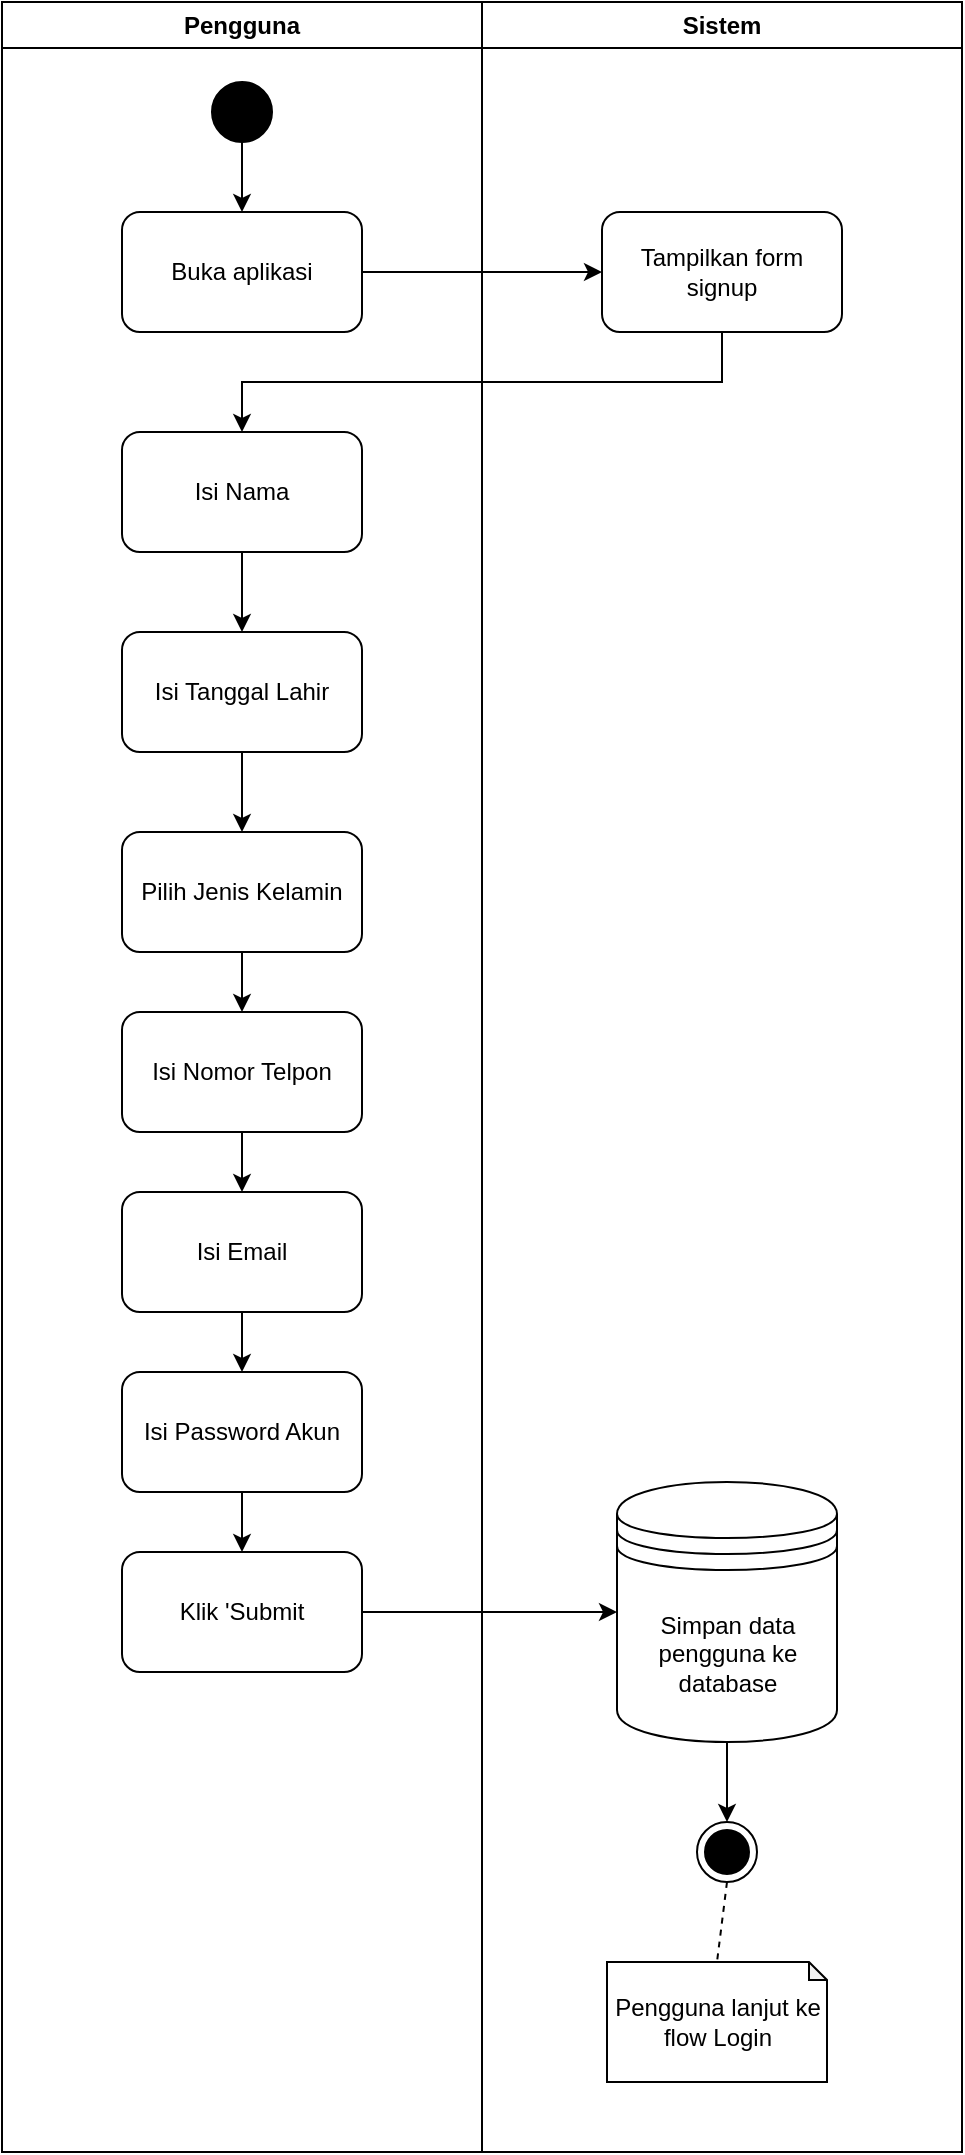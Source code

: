 <mxfile version="27.1.1" pages="4">
  <diagram id="dTpc4IE6bqlORCIorJSy" name="Page-2">
    <mxGraphModel dx="1246" dy="616" grid="1" gridSize="10" guides="1" tooltips="1" connect="1" arrows="1" fold="1" page="1" pageScale="1" pageWidth="827" pageHeight="1169" math="0" shadow="0">
      <root>
        <mxCell id="0" />
        <mxCell id="1" parent="0" />
        <mxCell id="O-WpfdAzm7rux0rUDLRN-1" value="Pengguna" style="swimlane;whiteSpace=wrap;html=1;" vertex="1" parent="1">
          <mxGeometry x="20" y="35" width="240" height="1075" as="geometry" />
        </mxCell>
        <mxCell id="O-WpfdAzm7rux0rUDLRN-21" value="" style="ellipse;fillColor=strokeColor;html=1;" vertex="1" parent="O-WpfdAzm7rux0rUDLRN-1">
          <mxGeometry x="105" y="40" width="30" height="30" as="geometry" />
        </mxCell>
        <mxCell id="O-WpfdAzm7rux0rUDLRN-22" style="edgeStyle=orthogonalEdgeStyle;rounded=0;orthogonalLoop=1;jettySize=auto;html=1;entryX=0.5;entryY=0;entryDx=0;entryDy=0;" edge="1" parent="O-WpfdAzm7rux0rUDLRN-1" source="O-WpfdAzm7rux0rUDLRN-21" target="O-WpfdAzm7rux0rUDLRN-35">
          <mxGeometry relative="1" as="geometry">
            <Array as="points">
              <mxPoint x="120" y="95" />
              <mxPoint x="120" y="95" />
            </Array>
            <mxPoint x="120" y="100" as="targetPoint" />
          </mxGeometry>
        </mxCell>
        <mxCell id="O-WpfdAzm7rux0rUDLRN-35" value="Buka aplikasi" style="rounded=1;whiteSpace=wrap;html=1;" vertex="1" parent="O-WpfdAzm7rux0rUDLRN-1">
          <mxGeometry x="60" y="105" width="120" height="60" as="geometry" />
        </mxCell>
        <mxCell id="O-WpfdAzm7rux0rUDLRN-44" style="edgeStyle=orthogonalEdgeStyle;rounded=0;orthogonalLoop=1;jettySize=auto;html=1;exitX=0.5;exitY=1;exitDx=0;exitDy=0;entryX=0.5;entryY=0;entryDx=0;entryDy=0;" edge="1" parent="O-WpfdAzm7rux0rUDLRN-1" source="O-WpfdAzm7rux0rUDLRN-38" target="O-WpfdAzm7rux0rUDLRN-40">
          <mxGeometry relative="1" as="geometry" />
        </mxCell>
        <mxCell id="O-WpfdAzm7rux0rUDLRN-38" value="Isi Nama" style="rounded=1;whiteSpace=wrap;html=1;" vertex="1" parent="O-WpfdAzm7rux0rUDLRN-1">
          <mxGeometry x="60" y="215" width="120" height="60" as="geometry" />
        </mxCell>
        <mxCell id="O-WpfdAzm7rux0rUDLRN-45" style="edgeStyle=orthogonalEdgeStyle;rounded=0;orthogonalLoop=1;jettySize=auto;html=1;exitX=0.5;exitY=1;exitDx=0;exitDy=0;entryX=0.5;entryY=0;entryDx=0;entryDy=0;" edge="1" parent="O-WpfdAzm7rux0rUDLRN-1" source="O-WpfdAzm7rux0rUDLRN-40" target="O-WpfdAzm7rux0rUDLRN-41">
          <mxGeometry relative="1" as="geometry" />
        </mxCell>
        <mxCell id="O-WpfdAzm7rux0rUDLRN-40" value="Isi Tanggal Lahir" style="rounded=1;whiteSpace=wrap;html=1;" vertex="1" parent="O-WpfdAzm7rux0rUDLRN-1">
          <mxGeometry x="60" y="315" width="120" height="60" as="geometry" />
        </mxCell>
        <mxCell id="O-WpfdAzm7rux0rUDLRN-46" style="edgeStyle=orthogonalEdgeStyle;rounded=0;orthogonalLoop=1;jettySize=auto;html=1;exitX=0.5;exitY=1;exitDx=0;exitDy=0;entryX=0.5;entryY=0;entryDx=0;entryDy=0;" edge="1" parent="O-WpfdAzm7rux0rUDLRN-1" source="O-WpfdAzm7rux0rUDLRN-41" target="O-WpfdAzm7rux0rUDLRN-42">
          <mxGeometry relative="1" as="geometry" />
        </mxCell>
        <mxCell id="O-WpfdAzm7rux0rUDLRN-41" value="Pilih Jenis Kelamin" style="rounded=1;whiteSpace=wrap;html=1;" vertex="1" parent="O-WpfdAzm7rux0rUDLRN-1">
          <mxGeometry x="60" y="415" width="120" height="60" as="geometry" />
        </mxCell>
        <mxCell id="O-WpfdAzm7rux0rUDLRN-47" style="edgeStyle=orthogonalEdgeStyle;rounded=0;orthogonalLoop=1;jettySize=auto;html=1;exitX=0.5;exitY=1;exitDx=0;exitDy=0;entryX=0.5;entryY=0;entryDx=0;entryDy=0;" edge="1" parent="O-WpfdAzm7rux0rUDLRN-1" source="O-WpfdAzm7rux0rUDLRN-42" target="O-WpfdAzm7rux0rUDLRN-43">
          <mxGeometry relative="1" as="geometry" />
        </mxCell>
        <mxCell id="O-WpfdAzm7rux0rUDLRN-42" value="Isi Nomor Telpon" style="rounded=1;whiteSpace=wrap;html=1;" vertex="1" parent="O-WpfdAzm7rux0rUDLRN-1">
          <mxGeometry x="60" y="505" width="120" height="60" as="geometry" />
        </mxCell>
        <mxCell id="O-WpfdAzm7rux0rUDLRN-49" style="edgeStyle=orthogonalEdgeStyle;rounded=0;orthogonalLoop=1;jettySize=auto;html=1;exitX=0.5;exitY=1;exitDx=0;exitDy=0;entryX=0.5;entryY=0;entryDx=0;entryDy=0;" edge="1" parent="O-WpfdAzm7rux0rUDLRN-1" source="O-WpfdAzm7rux0rUDLRN-43" target="O-WpfdAzm7rux0rUDLRN-48">
          <mxGeometry relative="1" as="geometry" />
        </mxCell>
        <mxCell id="O-WpfdAzm7rux0rUDLRN-43" value="Isi Email" style="rounded=1;whiteSpace=wrap;html=1;" vertex="1" parent="O-WpfdAzm7rux0rUDLRN-1">
          <mxGeometry x="60" y="595" width="120" height="60" as="geometry" />
        </mxCell>
        <mxCell id="_aMrWNKpD7MKxchhJM8L-6" style="edgeStyle=orthogonalEdgeStyle;rounded=0;orthogonalLoop=1;jettySize=auto;html=1;exitX=0.5;exitY=1;exitDx=0;exitDy=0;entryX=0.5;entryY=0;entryDx=0;entryDy=0;" edge="1" parent="O-WpfdAzm7rux0rUDLRN-1" source="O-WpfdAzm7rux0rUDLRN-48" target="_aMrWNKpD7MKxchhJM8L-5">
          <mxGeometry relative="1" as="geometry" />
        </mxCell>
        <mxCell id="O-WpfdAzm7rux0rUDLRN-48" value="Isi Password Akun" style="rounded=1;whiteSpace=wrap;html=1;" vertex="1" parent="O-WpfdAzm7rux0rUDLRN-1">
          <mxGeometry x="60" y="685" width="120" height="60" as="geometry" />
        </mxCell>
        <mxCell id="_aMrWNKpD7MKxchhJM8L-5" value="Klik &#39;Submit" style="rounded=1;whiteSpace=wrap;html=1;" vertex="1" parent="O-WpfdAzm7rux0rUDLRN-1">
          <mxGeometry x="60" y="775" width="120" height="60" as="geometry" />
        </mxCell>
        <mxCell id="O-WpfdAzm7rux0rUDLRN-23" value="Sistem" style="swimlane;whiteSpace=wrap;html=1;" vertex="1" parent="1">
          <mxGeometry x="260" y="35" width="240" height="1075" as="geometry" />
        </mxCell>
        <mxCell id="O-WpfdAzm7rux0rUDLRN-36" value="Tampilkan form signup" style="rounded=1;whiteSpace=wrap;html=1;" vertex="1" parent="O-WpfdAzm7rux0rUDLRN-23">
          <mxGeometry x="60" y="105" width="120" height="60" as="geometry" />
        </mxCell>
        <mxCell id="_aMrWNKpD7MKxchhJM8L-4" style="edgeStyle=orthogonalEdgeStyle;rounded=0;orthogonalLoop=1;jettySize=auto;html=1;entryX=0.5;entryY=0;entryDx=0;entryDy=0;" edge="1" parent="O-WpfdAzm7rux0rUDLRN-23" source="BasZoOUslh3Z4QIlWTKf-1" target="_aMrWNKpD7MKxchhJM8L-1">
          <mxGeometry relative="1" as="geometry" />
        </mxCell>
        <mxCell id="BasZoOUslh3Z4QIlWTKf-1" value="Simpan data pengguna ke database" style="shape=datastore;whiteSpace=wrap;html=1;" vertex="1" parent="O-WpfdAzm7rux0rUDLRN-23">
          <mxGeometry x="67.5" y="740" width="110" height="130" as="geometry" />
        </mxCell>
        <mxCell id="_aMrWNKpD7MKxchhJM8L-1" value="" style="ellipse;html=1;shape=endState;fillColor=strokeColor;" vertex="1" parent="O-WpfdAzm7rux0rUDLRN-23">
          <mxGeometry x="107.5" y="910" width="30" height="30" as="geometry" />
        </mxCell>
        <mxCell id="_aMrWNKpD7MKxchhJM8L-2" value="Pengguna lanjut ke flow Login" style="shape=note;whiteSpace=wrap;html=1;backgroundOutline=1;darkOpacity=0.05;size=9;" vertex="1" parent="O-WpfdAzm7rux0rUDLRN-23">
          <mxGeometry x="62.5" y="980" width="110" height="60" as="geometry" />
        </mxCell>
        <mxCell id="_aMrWNKpD7MKxchhJM8L-3" style="rounded=0;orthogonalLoop=1;jettySize=auto;html=1;exitX=0.5;exitY=1;exitDx=0;exitDy=0;entryX=0.5;entryY=0;entryDx=0;entryDy=0;entryPerimeter=0;endArrow=none;startFill=0;dashed=1;" edge="1" parent="O-WpfdAzm7rux0rUDLRN-23" source="_aMrWNKpD7MKxchhJM8L-1" target="_aMrWNKpD7MKxchhJM8L-2">
          <mxGeometry relative="1" as="geometry" />
        </mxCell>
        <mxCell id="O-WpfdAzm7rux0rUDLRN-37" style="edgeStyle=orthogonalEdgeStyle;rounded=0;orthogonalLoop=1;jettySize=auto;html=1;exitX=1;exitY=0.5;exitDx=0;exitDy=0;entryX=0;entryY=0.5;entryDx=0;entryDy=0;" edge="1" parent="1" source="O-WpfdAzm7rux0rUDLRN-35" target="O-WpfdAzm7rux0rUDLRN-36">
          <mxGeometry relative="1" as="geometry" />
        </mxCell>
        <mxCell id="O-WpfdAzm7rux0rUDLRN-39" style="edgeStyle=orthogonalEdgeStyle;rounded=0;orthogonalLoop=1;jettySize=auto;html=1;exitX=0.5;exitY=1;exitDx=0;exitDy=0;entryX=0.5;entryY=0;entryDx=0;entryDy=0;" edge="1" parent="1" source="O-WpfdAzm7rux0rUDLRN-36" target="O-WpfdAzm7rux0rUDLRN-38">
          <mxGeometry relative="1" as="geometry" />
        </mxCell>
        <mxCell id="BasZoOUslh3Z4QIlWTKf-2" style="edgeStyle=orthogonalEdgeStyle;rounded=0;orthogonalLoop=1;jettySize=auto;html=1;exitX=1;exitY=0.5;exitDx=0;exitDy=0;entryX=0;entryY=0.5;entryDx=0;entryDy=0;" edge="1" parent="1" source="_aMrWNKpD7MKxchhJM8L-5" target="BasZoOUslh3Z4QIlWTKf-1">
          <mxGeometry relative="1" as="geometry" />
        </mxCell>
      </root>
    </mxGraphModel>
  </diagram>
  <diagram id="daFUHFsZ5xLmopuaBHS1" name="Page-3">
    <mxGraphModel dx="1163" dy="575" grid="1" gridSize="10" guides="1" tooltips="1" connect="1" arrows="1" fold="1" page="1" pageScale="1" pageWidth="827" pageHeight="1169" math="0" shadow="0">
      <root>
        <mxCell id="0" />
        <mxCell id="1" parent="0" />
        <mxCell id="Ega_BnCM-tAQM1q2orvk-1" value="Pengguna" style="swimlane;whiteSpace=wrap;html=1;" vertex="1" parent="1">
          <mxGeometry x="30" y="30" width="240" height="930" as="geometry" />
        </mxCell>
        <mxCell id="Ega_BnCM-tAQM1q2orvk-2" value="" style="ellipse;fillColor=strokeColor;html=1;" vertex="1" parent="Ega_BnCM-tAQM1q2orvk-1">
          <mxGeometry x="105" y="40" width="30" height="30" as="geometry" />
        </mxCell>
        <mxCell id="Ega_BnCM-tAQM1q2orvk-3" style="edgeStyle=orthogonalEdgeStyle;rounded=0;orthogonalLoop=1;jettySize=auto;html=1;entryX=0.5;entryY=0;entryDx=0;entryDy=0;entryPerimeter=0;" edge="1" parent="Ega_BnCM-tAQM1q2orvk-1" source="Ega_BnCM-tAQM1q2orvk-2" target="QQTJ_BPgHD4gL9o8M6j9-1">
          <mxGeometry relative="1" as="geometry">
            <Array as="points" />
            <mxPoint x="120" y="105.0" as="targetPoint" />
          </mxGeometry>
        </mxCell>
        <mxCell id="Ega_BnCM-tAQM1q2orvk-5" style="edgeStyle=orthogonalEdgeStyle;rounded=0;orthogonalLoop=1;jettySize=auto;html=1;exitX=0.5;exitY=1;exitDx=0;exitDy=0;entryX=0.5;entryY=0;entryDx=0;entryDy=0;" edge="1" parent="Ega_BnCM-tAQM1q2orvk-1" source="Ega_BnCM-tAQM1q2orvk-6" target="Ega_BnCM-tAQM1q2orvk-16">
          <mxGeometry relative="1" as="geometry">
            <mxPoint x="120" y="315" as="targetPoint" />
          </mxGeometry>
        </mxCell>
        <mxCell id="Ega_BnCM-tAQM1q2orvk-6" value="Isi Email" style="rounded=1;whiteSpace=wrap;html=1;" vertex="1" parent="Ega_BnCM-tAQM1q2orvk-1">
          <mxGeometry x="60" y="215" width="120" height="60" as="geometry" />
        </mxCell>
        <mxCell id="Ega_BnCM-tAQM1q2orvk-16" value="Isi Password Akun" style="rounded=1;whiteSpace=wrap;html=1;" vertex="1" parent="Ega_BnCM-tAQM1q2orvk-1">
          <mxGeometry x="60" y="330" width="120" height="60" as="geometry" />
        </mxCell>
        <mxCell id="Ega_BnCM-tAQM1q2orvk-17" value="Klik &#39;Login" style="rounded=1;whiteSpace=wrap;html=1;" vertex="1" parent="Ega_BnCM-tAQM1q2orvk-1">
          <mxGeometry x="60" y="435" width="120" height="60" as="geometry" />
        </mxCell>
        <mxCell id="Ega_BnCM-tAQM1q2orvk-21" value="Cek data pengguna pada database" style="shape=datastore;whiteSpace=wrap;html=1;" vertex="1" parent="Ega_BnCM-tAQM1q2orvk-1">
          <mxGeometry x="307.5" y="400" width="110" height="130" as="geometry" />
        </mxCell>
        <mxCell id="Ega_BnCM-tAQM1q2orvk-27" style="edgeStyle=orthogonalEdgeStyle;rounded=0;orthogonalLoop=1;jettySize=auto;html=1;exitX=1;exitY=0.5;exitDx=0;exitDy=0;entryX=0;entryY=0.5;entryDx=0;entryDy=0;" edge="1" parent="Ega_BnCM-tAQM1q2orvk-1" source="Ega_BnCM-tAQM1q2orvk-17" target="Ega_BnCM-tAQM1q2orvk-21">
          <mxGeometry relative="1" as="geometry" />
        </mxCell>
        <mxCell id="Ega_BnCM-tAQM1q2orvk-15" style="edgeStyle=orthogonalEdgeStyle;rounded=0;orthogonalLoop=1;jettySize=auto;html=1;exitX=0.5;exitY=1;exitDx=0;exitDy=0;entryX=0.5;entryY=0;entryDx=0;entryDy=0;" edge="1" parent="Ega_BnCM-tAQM1q2orvk-1" source="Ega_BnCM-tAQM1q2orvk-16" target="Ega_BnCM-tAQM1q2orvk-17">
          <mxGeometry relative="1" as="geometry" />
        </mxCell>
        <mxCell id="QQTJ_BPgHD4gL9o8M6j9-1" value="Pengguna sudah signup" style="shape=note;whiteSpace=wrap;html=1;backgroundOutline=1;darkOpacity=0.05;size=9;" vertex="1" parent="Ega_BnCM-tAQM1q2orvk-1">
          <mxGeometry x="65" y="110" width="110" height="60" as="geometry" />
        </mxCell>
        <mxCell id="Ega_BnCM-tAQM1q2orvk-18" value="Sistem" style="swimlane;whiteSpace=wrap;html=1;" vertex="1" parent="1">
          <mxGeometry x="270" y="30" width="240" height="930" as="geometry" />
        </mxCell>
        <mxCell id="Ega_BnCM-tAQM1q2orvk-19" value="Tampilkan form login" style="rounded=1;whiteSpace=wrap;html=1;" vertex="1" parent="Ega_BnCM-tAQM1q2orvk-18">
          <mxGeometry x="60" y="115" width="120" height="60" as="geometry" />
        </mxCell>
        <mxCell id="p6Qbr1NBJHCF4PyfN_ir-3" style="edgeStyle=orthogonalEdgeStyle;rounded=0;orthogonalLoop=1;jettySize=auto;html=1;exitX=1;exitY=0.5;exitDx=0;exitDy=0;exitPerimeter=0;entryX=1;entryY=0.5;entryDx=0;entryDy=0;" edge="1" parent="Ega_BnCM-tAQM1q2orvk-18" source="p6Qbr1NBJHCF4PyfN_ir-1" target="Ega_BnCM-tAQM1q2orvk-19">
          <mxGeometry relative="1" as="geometry">
            <Array as="points">
              <mxPoint x="210" y="615" />
              <mxPoint x="210" y="145" />
            </Array>
          </mxGeometry>
        </mxCell>
        <mxCell id="p6Qbr1NBJHCF4PyfN_ir-4" value="salah" style="edgeLabel;html=1;align=center;verticalAlign=middle;resizable=0;points=[];" vertex="1" connectable="0" parent="p6Qbr1NBJHCF4PyfN_ir-3">
          <mxGeometry x="-0.836" y="-2" relative="1" as="geometry">
            <mxPoint x="-8" y="-2" as="offset" />
          </mxGeometry>
        </mxCell>
        <mxCell id="QQTJ_BPgHD4gL9o8M6j9-2" style="edgeStyle=orthogonalEdgeStyle;rounded=0;orthogonalLoop=1;jettySize=auto;html=1;exitX=0.5;exitY=1;exitDx=0;exitDy=0;exitPerimeter=0;entryX=0.5;entryY=0;entryDx=0;entryDy=0;" edge="1" parent="Ega_BnCM-tAQM1q2orvk-18" source="p6Qbr1NBJHCF4PyfN_ir-1" target="p6Qbr1NBJHCF4PyfN_ir-6">
          <mxGeometry relative="1" as="geometry" />
        </mxCell>
        <mxCell id="QQTJ_BPgHD4gL9o8M6j9-4" value="benar" style="edgeLabel;html=1;align=center;verticalAlign=middle;resizable=0;points=[];" vertex="1" connectable="0" parent="QQTJ_BPgHD4gL9o8M6j9-2">
          <mxGeometry x="-0.173" y="3" relative="1" as="geometry">
            <mxPoint as="offset" />
          </mxGeometry>
        </mxCell>
        <mxCell id="p6Qbr1NBJHCF4PyfN_ir-1" value="" style="strokeWidth=2;html=1;shape=mxgraph.flowchart.decision;whiteSpace=wrap;" vertex="1" parent="Ega_BnCM-tAQM1q2orvk-18">
          <mxGeometry x="107.5" y="600" width="30" height="30" as="geometry" />
        </mxCell>
        <mxCell id="Ega_BnCM-tAQM1q2orvk-23" value="Pengguna lanjut ke flow Cari Side Job" style="shape=note;whiteSpace=wrap;html=1;backgroundOutline=1;darkOpacity=0.05;size=9;" vertex="1" parent="Ega_BnCM-tAQM1q2orvk-18">
          <mxGeometry x="40" y="850" width="110" height="60" as="geometry" />
        </mxCell>
        <mxCell id="Ega_BnCM-tAQM1q2orvk-22" value="" style="ellipse;html=1;shape=endState;fillColor=strokeColor;" vertex="1" parent="Ega_BnCM-tAQM1q2orvk-18">
          <mxGeometry x="107.5" y="790" width="30" height="30" as="geometry" />
        </mxCell>
        <mxCell id="Ega_BnCM-tAQM1q2orvk-24" style="rounded=0;orthogonalLoop=1;jettySize=auto;html=1;exitX=0.5;exitY=1;exitDx=0;exitDy=0;entryX=0.5;entryY=0;entryDx=0;entryDy=0;entryPerimeter=0;endArrow=none;startFill=0;dashed=1;" edge="1" parent="Ega_BnCM-tAQM1q2orvk-18" source="Ega_BnCM-tAQM1q2orvk-22" target="Ega_BnCM-tAQM1q2orvk-23">
          <mxGeometry relative="1" as="geometry" />
        </mxCell>
        <mxCell id="QQTJ_BPgHD4gL9o8M6j9-3" style="edgeStyle=orthogonalEdgeStyle;rounded=0;orthogonalLoop=1;jettySize=auto;html=1;exitX=0.5;exitY=1;exitDx=0;exitDy=0;entryX=0.5;entryY=0;entryDx=0;entryDy=0;" edge="1" parent="Ega_BnCM-tAQM1q2orvk-18" source="p6Qbr1NBJHCF4PyfN_ir-6" target="Ega_BnCM-tAQM1q2orvk-22">
          <mxGeometry relative="1" as="geometry" />
        </mxCell>
        <mxCell id="p6Qbr1NBJHCF4PyfN_ir-6" value="Tampil Form Preferensi Side Jobs" style="rounded=1;whiteSpace=wrap;html=1;" vertex="1" parent="Ega_BnCM-tAQM1q2orvk-18">
          <mxGeometry x="62.5" y="690" width="120" height="60" as="geometry" />
        </mxCell>
        <mxCell id="Ega_BnCM-tAQM1q2orvk-25" style="edgeStyle=orthogonalEdgeStyle;rounded=0;orthogonalLoop=1;jettySize=auto;html=1;exitX=0;exitY=0;exitDx=110;exitDy=34.5;entryX=0;entryY=0.5;entryDx=0;entryDy=0;exitPerimeter=0;" edge="1" parent="1" source="QQTJ_BPgHD4gL9o8M6j9-1" target="Ega_BnCM-tAQM1q2orvk-19">
          <mxGeometry relative="1" as="geometry">
            <mxPoint x="210" y="165.0" as="sourcePoint" />
          </mxGeometry>
        </mxCell>
        <mxCell id="Ega_BnCM-tAQM1q2orvk-26" style="edgeStyle=orthogonalEdgeStyle;rounded=0;orthogonalLoop=1;jettySize=auto;html=1;exitX=0.5;exitY=1;exitDx=0;exitDy=0;entryX=0.5;entryY=0;entryDx=0;entryDy=0;" edge="1" parent="1" source="Ega_BnCM-tAQM1q2orvk-19" target="Ega_BnCM-tAQM1q2orvk-6">
          <mxGeometry relative="1" as="geometry" />
        </mxCell>
        <mxCell id="Ega_BnCM-tAQM1q2orvk-20" style="edgeStyle=orthogonalEdgeStyle;rounded=0;orthogonalLoop=1;jettySize=auto;html=1;entryX=0.5;entryY=0;entryDx=0;entryDy=0;entryPerimeter=0;" edge="1" parent="1" source="Ega_BnCM-tAQM1q2orvk-21" target="p6Qbr1NBJHCF4PyfN_ir-1">
          <mxGeometry relative="1" as="geometry">
            <Array as="points">
              <mxPoint x="392" y="620" />
              <mxPoint x="392" y="620" />
            </Array>
          </mxGeometry>
        </mxCell>
      </root>
    </mxGraphModel>
  </diagram>
  <diagram id="C5RBs43oDa-KdzZeNtuy" name="Page-1">
    <mxGraphModel dx="918" dy="454" grid="1" gridSize="10" guides="1" tooltips="1" connect="1" arrows="1" fold="1" page="1" pageScale="1" pageWidth="827" pageHeight="1169" math="0" shadow="0">
      <root>
        <mxCell id="WIyWlLk6GJQsqaUBKTNV-0" />
        <mxCell id="WIyWlLk6GJQsqaUBKTNV-1" parent="WIyWlLk6GJQsqaUBKTNV-0" />
        <mxCell id="gltYfRJmKmL3rBifxeSQ-0" value="Pengguna" style="swimlane;whiteSpace=wrap;html=1;" parent="WIyWlLk6GJQsqaUBKTNV-1" vertex="1">
          <mxGeometry x="40" y="20" width="240" height="1240" as="geometry" />
        </mxCell>
        <mxCell id="gltYfRJmKmL3rBifxeSQ-2" value="Pengguna sudah login" style="shape=note;whiteSpace=wrap;html=1;backgroundOutline=1;darkOpacity=0.05;size=9;" parent="gltYfRJmKmL3rBifxeSQ-0" vertex="1">
          <mxGeometry x="65" y="100" width="110" height="60" as="geometry" />
        </mxCell>
        <mxCell id="gltYfRJmKmL3rBifxeSQ-8" style="edgeStyle=orthogonalEdgeStyle;rounded=0;orthogonalLoop=1;jettySize=auto;html=1;entryX=0.5;entryY=0;entryDx=0;entryDy=0;" parent="gltYfRJmKmL3rBifxeSQ-0" source="gltYfRJmKmL3rBifxeSQ-4" target="gltYfRJmKmL3rBifxeSQ-5" edge="1">
          <mxGeometry relative="1" as="geometry" />
        </mxCell>
        <mxCell id="gltYfRJmKmL3rBifxeSQ-4" value="Pilih bidang side job yang diminati" style="rounded=1;whiteSpace=wrap;html=1;" parent="gltYfRJmKmL3rBifxeSQ-0" vertex="1">
          <mxGeometry x="60" y="180" width="120" height="60" as="geometry" />
        </mxCell>
        <mxCell id="gltYfRJmKmL3rBifxeSQ-10" style="edgeStyle=orthogonalEdgeStyle;rounded=0;orthogonalLoop=1;jettySize=auto;html=1;entryX=0.5;entryY=0;entryDx=0;entryDy=0;" parent="gltYfRJmKmL3rBifxeSQ-0" source="gltYfRJmKmL3rBifxeSQ-5" target="gltYfRJmKmL3rBifxeSQ-9" edge="1">
          <mxGeometry relative="1" as="geometry" />
        </mxCell>
        <mxCell id="gltYfRJmKmL3rBifxeSQ-5" value="Pilih jangka waktu yang dapat diluangkan" style="rounded=1;whiteSpace=wrap;html=1;" parent="gltYfRJmKmL3rBifxeSQ-0" vertex="1">
          <mxGeometry x="60" y="270" width="120" height="60" as="geometry" />
        </mxCell>
        <mxCell id="gltYfRJmKmL3rBifxeSQ-14" style="edgeStyle=orthogonalEdgeStyle;rounded=0;orthogonalLoop=1;jettySize=auto;html=1;entryX=0.5;entryY=0;entryDx=0;entryDy=0;" parent="gltYfRJmKmL3rBifxeSQ-0" source="gltYfRJmKmL3rBifxeSQ-9" target="gltYfRJmKmL3rBifxeSQ-13" edge="1">
          <mxGeometry relative="1" as="geometry" />
        </mxCell>
        <mxCell id="gltYfRJmKmL3rBifxeSQ-9" value="Pilih bentuk kerja sampingan yang dicari (WFH, WFO atau mix)" style="rounded=1;whiteSpace=wrap;html=1;" parent="gltYfRJmKmL3rBifxeSQ-0" vertex="1">
          <mxGeometry x="60" y="360" width="120" height="60" as="geometry" />
        </mxCell>
        <mxCell id="gltYfRJmKmL3rBifxeSQ-13" value="Klik Submit" style="rounded=1;whiteSpace=wrap;html=1;" parent="gltYfRJmKmL3rBifxeSQ-0" vertex="1">
          <mxGeometry x="60" y="450" width="120" height="60" as="geometry" />
        </mxCell>
        <mxCell id="gltYfRJmKmL3rBifxeSQ-21" style="edgeStyle=orthogonalEdgeStyle;rounded=0;orthogonalLoop=1;jettySize=auto;html=1;entryX=0.5;entryY=0;entryDx=0;entryDy=0;exitX=1;exitY=0.5;exitDx=0;exitDy=0;exitPerimeter=0;" parent="gltYfRJmKmL3rBifxeSQ-0" source="gltYfRJmKmL3rBifxeSQ-18" target="gltYfRJmKmL3rBifxeSQ-20" edge="1">
          <mxGeometry relative="1" as="geometry" />
        </mxCell>
        <mxCell id="gltYfRJmKmL3rBifxeSQ-24" value="Tidak Minat" style="edgeLabel;html=1;align=center;verticalAlign=middle;resizable=0;points=[];" parent="gltYfRJmKmL3rBifxeSQ-21" vertex="1" connectable="0">
          <mxGeometry x="-0.41" y="3" relative="1" as="geometry">
            <mxPoint x="-3" y="25" as="offset" />
          </mxGeometry>
        </mxCell>
        <mxCell id="gltYfRJmKmL3rBifxeSQ-18" value="" style="strokeWidth=2;html=1;shape=mxgraph.flowchart.decision;whiteSpace=wrap;" parent="gltYfRJmKmL3rBifxeSQ-0" vertex="1">
          <mxGeometry x="107.5" y="884" width="30" height="30" as="geometry" />
        </mxCell>
        <mxCell id="gltYfRJmKmL3rBifxeSQ-20" value="Klik &#39;Return&#39;" style="rounded=1;whiteSpace=wrap;html=1;" parent="gltYfRJmKmL3rBifxeSQ-0" vertex="1">
          <mxGeometry x="102.5" y="950" width="120" height="60" as="geometry" />
        </mxCell>
        <mxCell id="gltYfRJmKmL3rBifxeSQ-31" style="edgeStyle=orthogonalEdgeStyle;rounded=0;orthogonalLoop=1;jettySize=auto;html=1;exitX=0.5;exitY=1;exitDx=0;exitDy=0;entryX=0.5;entryY=0;entryDx=0;entryDy=0;" parent="gltYfRJmKmL3rBifxeSQ-0" source="gltYfRJmKmL3rBifxeSQ-27" target="gltYfRJmKmL3rBifxeSQ-30" edge="1">
          <mxGeometry relative="1" as="geometry" />
        </mxCell>
        <mxCell id="gltYfRJmKmL3rBifxeSQ-27" value="Klik &#39;Lamar Pekerjaan&#39;" style="rounded=1;whiteSpace=wrap;html=1;" parent="gltYfRJmKmL3rBifxeSQ-0" vertex="1">
          <mxGeometry x="17.5" y="1030" width="120" height="60" as="geometry" />
        </mxCell>
        <mxCell id="gltYfRJmKmL3rBifxeSQ-25" style="edgeStyle=orthogonalEdgeStyle;rounded=0;orthogonalLoop=1;jettySize=auto;html=1;exitX=0;exitY=0.5;exitDx=0;exitDy=0;exitPerimeter=0;entryX=0.5;entryY=0;entryDx=0;entryDy=0;" parent="gltYfRJmKmL3rBifxeSQ-0" source="gltYfRJmKmL3rBifxeSQ-18" target="gltYfRJmKmL3rBifxeSQ-27" edge="1">
          <mxGeometry relative="1" as="geometry">
            <mxPoint x="42.5" y="820" as="targetPoint" />
          </mxGeometry>
        </mxCell>
        <mxCell id="gltYfRJmKmL3rBifxeSQ-26" value="Minat" style="edgeLabel;html=1;align=center;verticalAlign=middle;resizable=0;points=[];" parent="gltYfRJmKmL3rBifxeSQ-25" vertex="1" connectable="0">
          <mxGeometry x="-0.286" y="2" relative="1" as="geometry">
            <mxPoint x="-2" y="15" as="offset" />
          </mxGeometry>
        </mxCell>
        <mxCell id="gltYfRJmKmL3rBifxeSQ-30" value="" style="ellipse;html=1;shape=endState;fillColor=strokeColor;" parent="gltYfRJmKmL3rBifxeSQ-0" vertex="1">
          <mxGeometry x="62.5" y="1130" width="30" height="30" as="geometry" />
        </mxCell>
        <mxCell id="gltYfRJmKmL3rBifxeSQ-35" value="Pengguna lanjut ke flow Lamar Pekerjaan" style="shape=note;whiteSpace=wrap;html=1;backgroundOutline=1;darkOpacity=0.05;size=9;" parent="gltYfRJmKmL3rBifxeSQ-0" vertex="1">
          <mxGeometry x="107.5" y="1140" width="110" height="60" as="geometry" />
        </mxCell>
        <mxCell id="gltYfRJmKmL3rBifxeSQ-36" style="rounded=0;orthogonalLoop=1;jettySize=auto;html=1;exitX=1;exitY=1;exitDx=0;exitDy=0;entryX=0;entryY=0.5;entryDx=0;entryDy=0;entryPerimeter=0;endArrow=none;startFill=0;dashed=1;" parent="gltYfRJmKmL3rBifxeSQ-0" source="gltYfRJmKmL3rBifxeSQ-30" target="gltYfRJmKmL3rBifxeSQ-35" edge="1">
          <mxGeometry relative="1" as="geometry" />
        </mxCell>
        <mxCell id="gltYfRJmKmL3rBifxeSQ-37" value="" style="ellipse;fillColor=strokeColor;html=1;" parent="gltYfRJmKmL3rBifxeSQ-0" vertex="1">
          <mxGeometry x="105" y="40" width="30" height="30" as="geometry" />
        </mxCell>
        <mxCell id="gltYfRJmKmL3rBifxeSQ-38" style="edgeStyle=orthogonalEdgeStyle;rounded=0;orthogonalLoop=1;jettySize=auto;html=1;entryX=0.5;entryY=0;entryDx=0;entryDy=0;entryPerimeter=0;" parent="gltYfRJmKmL3rBifxeSQ-0" source="gltYfRJmKmL3rBifxeSQ-37" target="gltYfRJmKmL3rBifxeSQ-2" edge="1">
          <mxGeometry relative="1" as="geometry">
            <Array as="points">
              <mxPoint x="120" y="80" />
              <mxPoint x="120" y="80" />
            </Array>
          </mxGeometry>
        </mxCell>
        <mxCell id="RMJDktA6qya6PvSArDZM-0" value="Pilih satu side job" style="rounded=1;whiteSpace=wrap;html=1;" vertex="1" parent="gltYfRJmKmL3rBifxeSQ-0">
          <mxGeometry x="55" y="710" width="130" height="60" as="geometry" />
        </mxCell>
        <mxCell id="gltYfRJmKmL3rBifxeSQ-1" value="Sistem" style="swimlane;whiteSpace=wrap;html=1;" parent="WIyWlLk6GJQsqaUBKTNV-1" vertex="1">
          <mxGeometry x="280" y="20" width="240" height="1240" as="geometry" />
        </mxCell>
        <mxCell id="gltYfRJmKmL3rBifxeSQ-3" value="Tampilkan form &#39;Isi Preferensi Side Job&#39;" style="rounded=1;whiteSpace=wrap;html=1;" parent="gltYfRJmKmL3rBifxeSQ-1" vertex="1">
          <mxGeometry x="40" y="104" width="120" height="60" as="geometry" />
        </mxCell>
        <mxCell id="gltYfRJmKmL3rBifxeSQ-17" style="edgeStyle=orthogonalEdgeStyle;rounded=0;orthogonalLoop=1;jettySize=auto;html=1;exitX=0.5;exitY=1;exitDx=0;exitDy=0;entryX=0.5;entryY=0;entryDx=0;entryDy=0;" parent="gltYfRJmKmL3rBifxeSQ-1" target="gltYfRJmKmL3rBifxeSQ-15" edge="1">
          <mxGeometry relative="1" as="geometry">
            <mxPoint x="120.0" y="681" as="sourcePoint" />
          </mxGeometry>
        </mxCell>
        <mxCell id="gltYfRJmKmL3rBifxeSQ-15" value="Tampilkan semua side job yang sesuai / mendekati preferensi pengguna" style="rounded=1;whiteSpace=wrap;html=1;" parent="gltYfRJmKmL3rBifxeSQ-1" vertex="1">
          <mxGeometry x="55" y="710" width="130" height="60" as="geometry" />
        </mxCell>
        <mxCell id="gltYfRJmKmL3rBifxeSQ-29" value="Cari side job yang sesuai / mendekati preferensi pengguna" style="shape=datastore;whiteSpace=wrap;html=1;" parent="gltYfRJmKmL3rBifxeSQ-1" vertex="1">
          <mxGeometry x="65" y="550" width="110" height="130" as="geometry" />
        </mxCell>
        <mxCell id="gltYfRJmKmL3rBifxeSQ-34" style="edgeStyle=orthogonalEdgeStyle;rounded=0;orthogonalLoop=1;jettySize=auto;html=1;entryX=0.5;entryY=0;entryDx=0;entryDy=0;" parent="gltYfRJmKmL3rBifxeSQ-1" source="gltYfRJmKmL3rBifxeSQ-33" target="gltYfRJmKmL3rBifxeSQ-29" edge="1">
          <mxGeometry relative="1" as="geometry" />
        </mxCell>
        <mxCell id="gltYfRJmKmL3rBifxeSQ-33" value="Simpan preferensi side job untuk pengguna ini pada database" style="shape=datastore;whiteSpace=wrap;html=1;" parent="gltYfRJmKmL3rBifxeSQ-1" vertex="1">
          <mxGeometry x="65" y="389" width="110" height="130" as="geometry" />
        </mxCell>
        <mxCell id="RMJDktA6qya6PvSArDZM-2" value="Tampilkan job description untuk side job" style="rounded=1;whiteSpace=wrap;html=1;" vertex="1" parent="gltYfRJmKmL3rBifxeSQ-1">
          <mxGeometry x="55" y="830" width="130" height="60" as="geometry" />
        </mxCell>
        <mxCell id="gltYfRJmKmL3rBifxeSQ-6" style="edgeStyle=orthogonalEdgeStyle;rounded=0;orthogonalLoop=1;jettySize=auto;html=1;entryX=0;entryY=0.5;entryDx=0;entryDy=0;exitX=0;exitY=0;exitDx=110;exitDy=34.5;exitPerimeter=0;" parent="WIyWlLk6GJQsqaUBKTNV-1" source="gltYfRJmKmL3rBifxeSQ-2" target="gltYfRJmKmL3rBifxeSQ-3" edge="1">
          <mxGeometry relative="1" as="geometry">
            <Array as="points">
              <mxPoint x="320" y="155" />
            </Array>
          </mxGeometry>
        </mxCell>
        <mxCell id="gltYfRJmKmL3rBifxeSQ-7" style="edgeStyle=orthogonalEdgeStyle;rounded=0;orthogonalLoop=1;jettySize=auto;html=1;exitX=0.5;exitY=1;exitDx=0;exitDy=0;entryX=1;entryY=0.5;entryDx=0;entryDy=0;" parent="WIyWlLk6GJQsqaUBKTNV-1" source="gltYfRJmKmL3rBifxeSQ-3" target="gltYfRJmKmL3rBifxeSQ-4" edge="1">
          <mxGeometry relative="1" as="geometry" />
        </mxCell>
        <mxCell id="gltYfRJmKmL3rBifxeSQ-12" style="edgeStyle=orthogonalEdgeStyle;rounded=0;orthogonalLoop=1;jettySize=auto;html=1;exitX=1;exitY=0.5;exitDx=0;exitDy=0;entryX=0;entryY=0.7;entryDx=0;entryDy=0;" parent="WIyWlLk6GJQsqaUBKTNV-1" source="gltYfRJmKmL3rBifxeSQ-13" target="gltYfRJmKmL3rBifxeSQ-33" edge="1">
          <mxGeometry relative="1" as="geometry">
            <mxPoint x="300" y="500" as="targetPoint" />
          </mxGeometry>
        </mxCell>
        <mxCell id="gltYfRJmKmL3rBifxeSQ-28" style="edgeStyle=orthogonalEdgeStyle;rounded=0;orthogonalLoop=1;jettySize=auto;html=1;exitX=1;exitY=0.5;exitDx=0;exitDy=0;entryX=0.995;entryY=0.603;entryDx=0;entryDy=0;entryPerimeter=0;" parent="WIyWlLk6GJQsqaUBKTNV-1" source="gltYfRJmKmL3rBifxeSQ-20" target="gltYfRJmKmL3rBifxeSQ-15" edge="1">
          <mxGeometry relative="1" as="geometry">
            <mxPoint x="465.0" y="500" as="targetPoint" />
            <Array as="points">
              <mxPoint x="500" y="1000" />
              <mxPoint x="500" y="766" />
            </Array>
          </mxGeometry>
        </mxCell>
        <mxCell id="RMJDktA6qya6PvSArDZM-1" value="" style="edgeStyle=orthogonalEdgeStyle;rounded=0;orthogonalLoop=1;jettySize=auto;html=1;exitX=0;exitY=0.5;exitDx=0;exitDy=0;entryX=1;entryY=0.5;entryDx=0;entryDy=0;" edge="1" parent="WIyWlLk6GJQsqaUBKTNV-1" source="gltYfRJmKmL3rBifxeSQ-15" target="RMJDktA6qya6PvSArDZM-0">
          <mxGeometry relative="1" as="geometry">
            <mxPoint x="335" y="760" as="sourcePoint" />
            <mxPoint x="180" y="680" as="targetPoint" />
            <Array as="points">
              <mxPoint x="250" y="760" />
              <mxPoint x="250" y="760" />
            </Array>
          </mxGeometry>
        </mxCell>
        <mxCell id="gltYfRJmKmL3rBifxeSQ-19" style="edgeStyle=orthogonalEdgeStyle;rounded=0;orthogonalLoop=1;jettySize=auto;html=1;exitX=0.5;exitY=1;exitDx=0;exitDy=0;entryX=0.5;entryY=0;entryDx=0;entryDy=0;" parent="WIyWlLk6GJQsqaUBKTNV-1" source="RMJDktA6qya6PvSArDZM-0" target="RMJDktA6qya6PvSArDZM-2" edge="1">
          <mxGeometry relative="1" as="geometry" />
        </mxCell>
        <mxCell id="RMJDktA6qya6PvSArDZM-3" style="edgeStyle=orthogonalEdgeStyle;rounded=0;orthogonalLoop=1;jettySize=auto;html=1;exitX=0;exitY=0.5;exitDx=0;exitDy=0;entryX=0.5;entryY=0;entryDx=0;entryDy=0;entryPerimeter=0;" edge="1" parent="WIyWlLk6GJQsqaUBKTNV-1" source="RMJDktA6qya6PvSArDZM-2" target="gltYfRJmKmL3rBifxeSQ-18">
          <mxGeometry relative="1" as="geometry" />
        </mxCell>
      </root>
    </mxGraphModel>
  </diagram>
  <diagram id="vfpsVZfNucF5Q21yjh9-" name="Page-4">
    <mxGraphModel dx="727" dy="359" grid="1" gridSize="10" guides="1" tooltips="1" connect="1" arrows="1" fold="1" page="1" pageScale="1" pageWidth="827" pageHeight="1169" math="0" shadow="0">
      <root>
        <mxCell id="0" />
        <mxCell id="1" parent="0" />
        <mxCell id="DXsiHULCf7htwdBiCOHx-1" value="Pengguna" style="swimlane;whiteSpace=wrap;html=1;" vertex="1" parent="1">
          <mxGeometry x="40" y="20" width="240" height="1100" as="geometry" />
        </mxCell>
        <mxCell id="DXsiHULCf7htwdBiCOHx-2" value="Pengguna sudah memutuskan untuk lamar pekerjaan" style="shape=note;whiteSpace=wrap;html=1;backgroundOutline=1;darkOpacity=0.05;size=9;" vertex="1" parent="DXsiHULCf7htwdBiCOHx-1">
          <mxGeometry x="65" y="96" width="110" height="60" as="geometry" />
        </mxCell>
        <mxCell id="DXsiHULCf7htwdBiCOHx-21" value="" style="ellipse;fillColor=strokeColor;html=1;" vertex="1" parent="DXsiHULCf7htwdBiCOHx-1">
          <mxGeometry x="105" y="40" width="30" height="30" as="geometry" />
        </mxCell>
        <mxCell id="DXsiHULCf7htwdBiCOHx-22" style="edgeStyle=orthogonalEdgeStyle;rounded=0;orthogonalLoop=1;jettySize=auto;html=1;entryX=0.5;entryY=0;entryDx=0;entryDy=0;entryPerimeter=0;" edge="1" parent="DXsiHULCf7htwdBiCOHx-1" source="DXsiHULCf7htwdBiCOHx-21" target="DXsiHULCf7htwdBiCOHx-2">
          <mxGeometry relative="1" as="geometry">
            <Array as="points">
              <mxPoint x="120" y="80" />
              <mxPoint x="120" y="80" />
            </Array>
          </mxGeometry>
        </mxCell>
        <mxCell id="v_JErXjJs3RCXUjaxlBM-5" style="edgeStyle=orthogonalEdgeStyle;rounded=0;orthogonalLoop=1;jettySize=auto;html=1;exitX=0.5;exitY=1;exitDx=0;exitDy=0;entryX=0.5;entryY=0;entryDx=0;entryDy=0;" edge="1" parent="DXsiHULCf7htwdBiCOHx-1" source="v_JErXjJs3RCXUjaxlBM-2" target="v_JErXjJs3RCXUjaxlBM-4">
          <mxGeometry relative="1" as="geometry" />
        </mxCell>
        <mxCell id="v_JErXjJs3RCXUjaxlBM-2" value="Perkenalkan diri dan side job yang diminati" style="rounded=1;whiteSpace=wrap;html=1;" vertex="1" parent="DXsiHULCf7htwdBiCOHx-1">
          <mxGeometry x="60" y="200" width="120" height="60" as="geometry" />
        </mxCell>
        <mxCell id="v_JErXjJs3RCXUjaxlBM-4" value="Kirim CV" style="rounded=1;whiteSpace=wrap;html=1;" vertex="1" parent="DXsiHULCf7htwdBiCOHx-1">
          <mxGeometry x="60" y="310" width="120" height="60" as="geometry" />
        </mxCell>
        <mxCell id="DXsiHULCf7htwdBiCOHx-23" value="Sistem" style="swimlane;whiteSpace=wrap;html=1;" vertex="1" parent="1">
          <mxGeometry x="280" y="20" width="240" height="1100" as="geometry" />
        </mxCell>
        <mxCell id="TTx5J9ClfcN1WT9waO_d-1" value="Tampilkan Chat dengan Recruiter" style="rounded=1;whiteSpace=wrap;html=1;" vertex="1" parent="DXsiHULCf7htwdBiCOHx-23">
          <mxGeometry x="60" y="100" width="120" height="60" as="geometry" />
        </mxCell>
        <mxCell id="v_JErXjJs3RCXUjaxlBM-6" value="Meneruskan chat dan CV ke recruiter" style="rounded=1;whiteSpace=wrap;html=1;" vertex="1" parent="DXsiHULCf7htwdBiCOHx-23">
          <mxGeometry x="73" y="310" width="120" height="60" as="geometry" />
        </mxCell>
        <mxCell id="DXsiHULCf7htwdBiCOHx-14" style="edgeStyle=orthogonalEdgeStyle;rounded=0;orthogonalLoop=1;jettySize=auto;html=1;exitX=0.5;exitY=1;exitDx=0;exitDy=0;entryX=0.5;entryY=0;entryDx=0;entryDy=0;" edge="1" parent="DXsiHULCf7htwdBiCOHx-23" target="DXsiHULCf7htwdBiCOHx-18">
          <mxGeometry relative="1" as="geometry">
            <mxPoint x="57.5" y="370" as="sourcePoint" />
          </mxGeometry>
        </mxCell>
        <mxCell id="DXsiHULCf7htwdBiCOHx-18" value="" style="ellipse;html=1;shape=endState;fillColor=strokeColor;" vertex="1" parent="DXsiHULCf7htwdBiCOHx-23">
          <mxGeometry x="119" y="410" width="30" height="30" as="geometry" />
        </mxCell>
        <mxCell id="DXsiHULCf7htwdBiCOHx-19" value="Pengguna lanjut ke flow Recruiter Review Pelamar" style="shape=note;whiteSpace=wrap;html=1;backgroundOutline=1;darkOpacity=0.05;size=9;" vertex="1" parent="DXsiHULCf7htwdBiCOHx-23">
          <mxGeometry x="30" y="480" width="110" height="60" as="geometry" />
        </mxCell>
        <mxCell id="DXsiHULCf7htwdBiCOHx-20" style="rounded=0;orthogonalLoop=1;jettySize=auto;html=1;exitX=0;exitY=0.5;exitDx=0;exitDy=0;entryX=0.5;entryY=0;entryDx=0;entryDy=0;entryPerimeter=0;endArrow=none;startFill=0;dashed=1;" edge="1" parent="DXsiHULCf7htwdBiCOHx-23" source="DXsiHULCf7htwdBiCOHx-18" target="DXsiHULCf7htwdBiCOHx-19">
          <mxGeometry relative="1" as="geometry" />
        </mxCell>
        <mxCell id="v_JErXjJs3RCXUjaxlBM-1" style="edgeStyle=orthogonalEdgeStyle;rounded=0;orthogonalLoop=1;jettySize=auto;html=1;exitX=0;exitY=0;exitDx=110;exitDy=34.5;exitPerimeter=0;entryX=0;entryY=0.5;entryDx=0;entryDy=0;" edge="1" parent="1" source="DXsiHULCf7htwdBiCOHx-2" target="TTx5J9ClfcN1WT9waO_d-1">
          <mxGeometry relative="1" as="geometry" />
        </mxCell>
        <mxCell id="v_JErXjJs3RCXUjaxlBM-3" style="edgeStyle=orthogonalEdgeStyle;rounded=0;orthogonalLoop=1;jettySize=auto;html=1;exitX=0.5;exitY=1;exitDx=0;exitDy=0;entryX=0.5;entryY=0;entryDx=0;entryDy=0;" edge="1" parent="1" source="TTx5J9ClfcN1WT9waO_d-1" target="v_JErXjJs3RCXUjaxlBM-2">
          <mxGeometry relative="1" as="geometry" />
        </mxCell>
        <mxCell id="v_JErXjJs3RCXUjaxlBM-8" style="edgeStyle=orthogonalEdgeStyle;rounded=0;orthogonalLoop=1;jettySize=auto;html=1;entryX=0;entryY=0.5;entryDx=0;entryDy=0;" edge="1" parent="1" source="v_JErXjJs3RCXUjaxlBM-4" target="v_JErXjJs3RCXUjaxlBM-6">
          <mxGeometry relative="1" as="geometry" />
        </mxCell>
      </root>
    </mxGraphModel>
  </diagram>
</mxfile>
